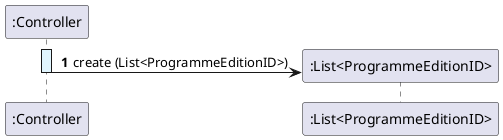 @startuml
skinparam {
  ActivityPadding 2
  ActivityMargin 2
  BoxPadding 2
}
skinparam defaultTextAlignment center
autonumber

activate ":Controller" #E1F5FE
create ":List<ProgrammeEditionID>"
":Controller" -> ":List<ProgrammeEditionID>": create (List<ProgrammeEditionID>)

deactivate ":Controller"
@enduml